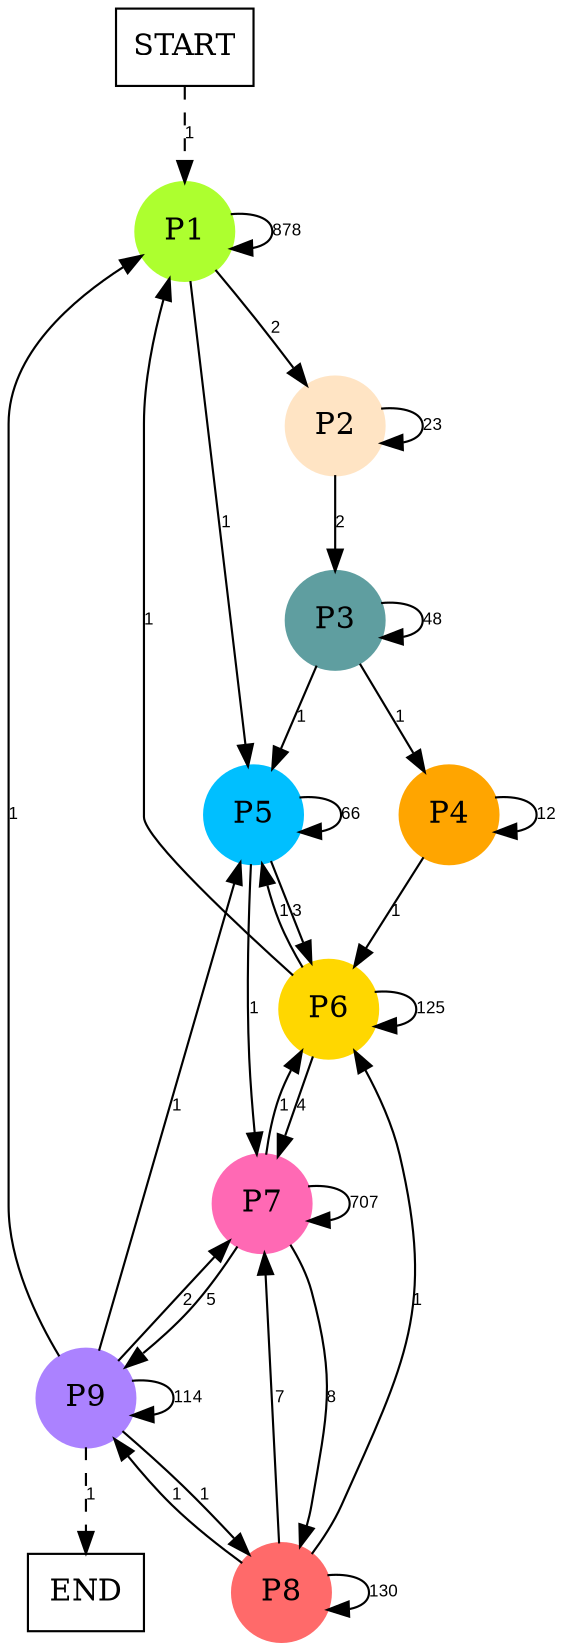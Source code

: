 digraph graphname {
	dpi = 150
	size="16,11!";
	margin = 0;
"P1" [shape=circle, color=greenyellow, style=filled]"P2" [shape=circle, color=bisque, style=filled]"P3" [shape=circle, color=cadetblue, style=filled]"P5" [shape=circle, color=deepskyblue, style=filled]"P6" [shape=circle, color=gold, style=filled]"P7" [shape=circle, color=hotpink, style=filled]"P8" [shape=circle, color=indianred1, style=filled]"P9" [shape=circle, color=mediumpurple1, style=filled]"P4" [shape=circle, color=orange, style=filled]"START" [shape=box, fillcolor=white, style=filled, color=black]"END" [shape=box, fillcolor=white, style=filled, color=black]"P1" -> "P1" [ label ="878" labelfloat=false fontname="Arial" fontsize=8]
"P1" -> "P2" [ label ="2" labelfloat=false fontname="Arial" fontsize=8]
"P1" -> "P5" [ label ="1" labelfloat=false fontname="Arial" fontsize=8]
"P2" -> "P2" [ label ="23" labelfloat=false fontname="Arial" fontsize=8]
"P2" -> "P3" [ label ="2" labelfloat=false fontname="Arial" fontsize=8]
"P3" -> "P3" [ label ="48" labelfloat=false fontname="Arial" fontsize=8]
"P3" -> "P5" [ label ="1" labelfloat=false fontname="Arial" fontsize=8]
"P3" -> "P4" [ label ="1" labelfloat=false fontname="Arial" fontsize=8]
"P5" -> "P5" [ label ="66" labelfloat=false fontname="Arial" fontsize=8]
"P5" -> "P6" [ label ="3" labelfloat=false fontname="Arial" fontsize=8]
"P5" -> "P7" [ label ="1" labelfloat=false fontname="Arial" fontsize=8]
"P6" -> "P1" [ label ="1" labelfloat=false fontname="Arial" fontsize=8]
"P6" -> "P5" [ label ="1" labelfloat=false fontname="Arial" fontsize=8]
"P6" -> "P6" [ label ="125" labelfloat=false fontname="Arial" fontsize=8]
"P6" -> "P7" [ label ="4" labelfloat=false fontname="Arial" fontsize=8]
"P7" -> "P6" [ label ="1" labelfloat=false fontname="Arial" fontsize=8]
"P7" -> "P7" [ label ="707" labelfloat=false fontname="Arial" fontsize=8]
"P7" -> "P8" [ label ="8" labelfloat=false fontname="Arial" fontsize=8]
"P7" -> "P9" [ label ="5" labelfloat=false fontname="Arial" fontsize=8]
"P8" -> "P6" [ label ="1" labelfloat=false fontname="Arial" fontsize=8]
"P8" -> "P7" [ label ="7" labelfloat=false fontname="Arial" fontsize=8]
"P8" -> "P8" [ label ="130" labelfloat=false fontname="Arial" fontsize=8]
"P8" -> "P9" [ label ="1" labelfloat=false fontname="Arial" fontsize=8]
"P9" -> "P1" [ label ="1" labelfloat=false fontname="Arial" fontsize=8]
"P9" -> "P5" [ label ="1" labelfloat=false fontname="Arial" fontsize=8]
"P9" -> "P7" [ label ="2" labelfloat=false fontname="Arial" fontsize=8]
"P9" -> "P8" [ label ="1" labelfloat=false fontname="Arial" fontsize=8]
"P9" -> "P9" [ label ="114" labelfloat=false fontname="Arial" fontsize=8]
"P9" -> "END" [ style = dashed label ="1" labelfloat=false fontname="Arial" fontsize=8]
"P4" -> "P6" [ label ="1" labelfloat=false fontname="Arial" fontsize=8]
"P4" -> "P4" [ label ="12" labelfloat=false fontname="Arial" fontsize=8]
"START" -> "P1" [ style = dashed label ="1" labelfloat=false fontname="Arial" fontsize=8]
}